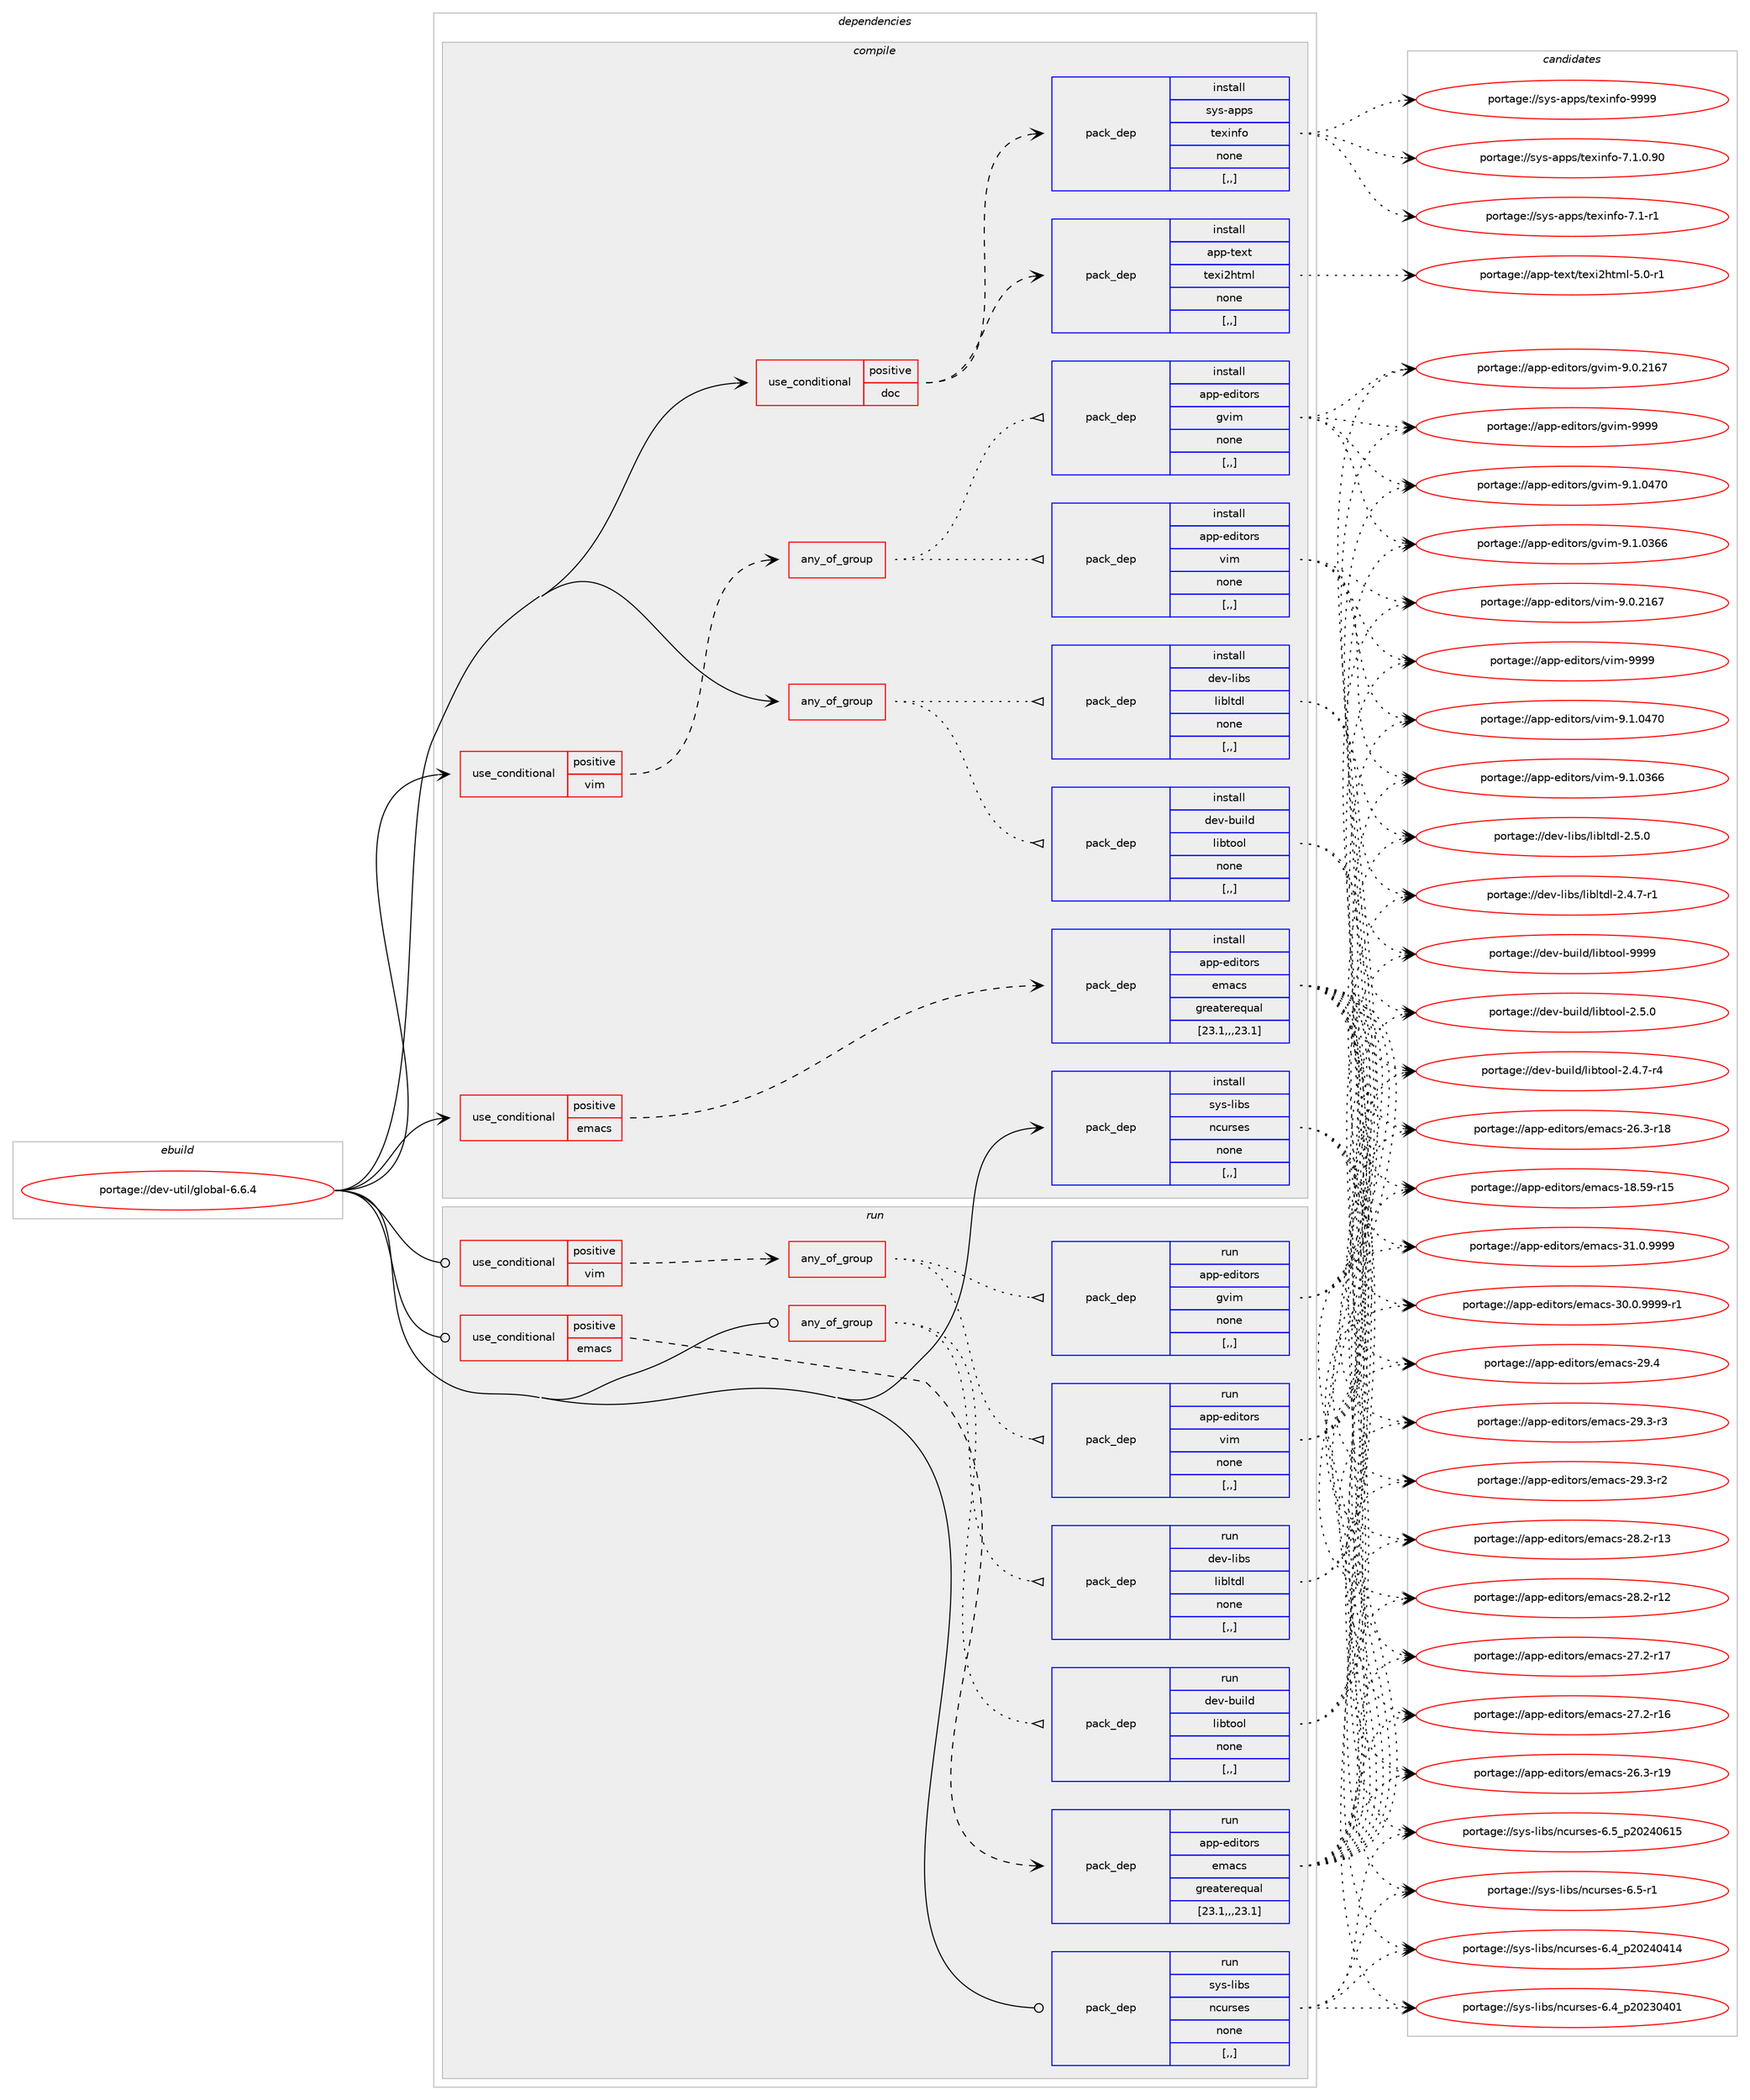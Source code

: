 digraph prolog {

# *************
# Graph options
# *************

newrank=true;
concentrate=true;
compound=true;
graph [rankdir=LR,fontname=Helvetica,fontsize=10,ranksep=1.5];#, ranksep=2.5, nodesep=0.2];
edge  [arrowhead=vee];
node  [fontname=Helvetica,fontsize=10];

# **********
# The ebuild
# **********

subgraph cluster_leftcol {
color=gray;
label=<<i>ebuild</i>>;
id [label="portage://dev-util/global-6.6.4", color=red, width=4, href="../dev-util/global-6.6.4.svg"];
}

# ****************
# The dependencies
# ****************

subgraph cluster_midcol {
color=gray;
label=<<i>dependencies</i>>;
subgraph cluster_compile {
fillcolor="#eeeeee";
style=filled;
label=<<i>compile</i>>;
subgraph any1255 {
dependency214647 [label=<<TABLE BORDER="0" CELLBORDER="1" CELLSPACING="0" CELLPADDING="4"><TR><TD CELLPADDING="10">any_of_group</TD></TR></TABLE>>, shape=none, color=red];subgraph pack152691 {
dependency214648 [label=<<TABLE BORDER="0" CELLBORDER="1" CELLSPACING="0" CELLPADDING="4" WIDTH="220"><TR><TD ROWSPAN="6" CELLPADDING="30">pack_dep</TD></TR><TR><TD WIDTH="110">install</TD></TR><TR><TD>dev-libs</TD></TR><TR><TD>libltdl</TD></TR><TR><TD>none</TD></TR><TR><TD>[,,]</TD></TR></TABLE>>, shape=none, color=blue];
}
dependency214647:e -> dependency214648:w [weight=20,style="dotted",arrowhead="oinv"];
subgraph pack152692 {
dependency214649 [label=<<TABLE BORDER="0" CELLBORDER="1" CELLSPACING="0" CELLPADDING="4" WIDTH="220"><TR><TD ROWSPAN="6" CELLPADDING="30">pack_dep</TD></TR><TR><TD WIDTH="110">install</TD></TR><TR><TD>dev-build</TD></TR><TR><TD>libtool</TD></TR><TR><TD>none</TD></TR><TR><TD>[,,]</TD></TR></TABLE>>, shape=none, color=blue];
}
dependency214647:e -> dependency214649:w [weight=20,style="dotted",arrowhead="oinv"];
}
id:e -> dependency214647:w [weight=20,style="solid",arrowhead="vee"];
subgraph cond60551 {
dependency214650 [label=<<TABLE BORDER="0" CELLBORDER="1" CELLSPACING="0" CELLPADDING="4"><TR><TD ROWSPAN="3" CELLPADDING="10">use_conditional</TD></TR><TR><TD>positive</TD></TR><TR><TD>doc</TD></TR></TABLE>>, shape=none, color=red];
subgraph pack152693 {
dependency214651 [label=<<TABLE BORDER="0" CELLBORDER="1" CELLSPACING="0" CELLPADDING="4" WIDTH="220"><TR><TD ROWSPAN="6" CELLPADDING="30">pack_dep</TD></TR><TR><TD WIDTH="110">install</TD></TR><TR><TD>app-text</TD></TR><TR><TD>texi2html</TD></TR><TR><TD>none</TD></TR><TR><TD>[,,]</TD></TR></TABLE>>, shape=none, color=blue];
}
dependency214650:e -> dependency214651:w [weight=20,style="dashed",arrowhead="vee"];
subgraph pack152694 {
dependency214652 [label=<<TABLE BORDER="0" CELLBORDER="1" CELLSPACING="0" CELLPADDING="4" WIDTH="220"><TR><TD ROWSPAN="6" CELLPADDING="30">pack_dep</TD></TR><TR><TD WIDTH="110">install</TD></TR><TR><TD>sys-apps</TD></TR><TR><TD>texinfo</TD></TR><TR><TD>none</TD></TR><TR><TD>[,,]</TD></TR></TABLE>>, shape=none, color=blue];
}
dependency214650:e -> dependency214652:w [weight=20,style="dashed",arrowhead="vee"];
}
id:e -> dependency214650:w [weight=20,style="solid",arrowhead="vee"];
subgraph cond60552 {
dependency214653 [label=<<TABLE BORDER="0" CELLBORDER="1" CELLSPACING="0" CELLPADDING="4"><TR><TD ROWSPAN="3" CELLPADDING="10">use_conditional</TD></TR><TR><TD>positive</TD></TR><TR><TD>emacs</TD></TR></TABLE>>, shape=none, color=red];
subgraph pack152695 {
dependency214654 [label=<<TABLE BORDER="0" CELLBORDER="1" CELLSPACING="0" CELLPADDING="4" WIDTH="220"><TR><TD ROWSPAN="6" CELLPADDING="30">pack_dep</TD></TR><TR><TD WIDTH="110">install</TD></TR><TR><TD>app-editors</TD></TR><TR><TD>emacs</TD></TR><TR><TD>greaterequal</TD></TR><TR><TD>[23.1,,,23.1]</TD></TR></TABLE>>, shape=none, color=blue];
}
dependency214653:e -> dependency214654:w [weight=20,style="dashed",arrowhead="vee"];
}
id:e -> dependency214653:w [weight=20,style="solid",arrowhead="vee"];
subgraph cond60553 {
dependency214655 [label=<<TABLE BORDER="0" CELLBORDER="1" CELLSPACING="0" CELLPADDING="4"><TR><TD ROWSPAN="3" CELLPADDING="10">use_conditional</TD></TR><TR><TD>positive</TD></TR><TR><TD>vim</TD></TR></TABLE>>, shape=none, color=red];
subgraph any1256 {
dependency214656 [label=<<TABLE BORDER="0" CELLBORDER="1" CELLSPACING="0" CELLPADDING="4"><TR><TD CELLPADDING="10">any_of_group</TD></TR></TABLE>>, shape=none, color=red];subgraph pack152696 {
dependency214657 [label=<<TABLE BORDER="0" CELLBORDER="1" CELLSPACING="0" CELLPADDING="4" WIDTH="220"><TR><TD ROWSPAN="6" CELLPADDING="30">pack_dep</TD></TR><TR><TD WIDTH="110">install</TD></TR><TR><TD>app-editors</TD></TR><TR><TD>vim</TD></TR><TR><TD>none</TD></TR><TR><TD>[,,]</TD></TR></TABLE>>, shape=none, color=blue];
}
dependency214656:e -> dependency214657:w [weight=20,style="dotted",arrowhead="oinv"];
subgraph pack152697 {
dependency214658 [label=<<TABLE BORDER="0" CELLBORDER="1" CELLSPACING="0" CELLPADDING="4" WIDTH="220"><TR><TD ROWSPAN="6" CELLPADDING="30">pack_dep</TD></TR><TR><TD WIDTH="110">install</TD></TR><TR><TD>app-editors</TD></TR><TR><TD>gvim</TD></TR><TR><TD>none</TD></TR><TR><TD>[,,]</TD></TR></TABLE>>, shape=none, color=blue];
}
dependency214656:e -> dependency214658:w [weight=20,style="dotted",arrowhead="oinv"];
}
dependency214655:e -> dependency214656:w [weight=20,style="dashed",arrowhead="vee"];
}
id:e -> dependency214655:w [weight=20,style="solid",arrowhead="vee"];
subgraph pack152698 {
dependency214659 [label=<<TABLE BORDER="0" CELLBORDER="1" CELLSPACING="0" CELLPADDING="4" WIDTH="220"><TR><TD ROWSPAN="6" CELLPADDING="30">pack_dep</TD></TR><TR><TD WIDTH="110">install</TD></TR><TR><TD>sys-libs</TD></TR><TR><TD>ncurses</TD></TR><TR><TD>none</TD></TR><TR><TD>[,,]</TD></TR></TABLE>>, shape=none, color=blue];
}
id:e -> dependency214659:w [weight=20,style="solid",arrowhead="vee"];
}
subgraph cluster_compileandrun {
fillcolor="#eeeeee";
style=filled;
label=<<i>compile and run</i>>;
}
subgraph cluster_run {
fillcolor="#eeeeee";
style=filled;
label=<<i>run</i>>;
subgraph any1257 {
dependency214660 [label=<<TABLE BORDER="0" CELLBORDER="1" CELLSPACING="0" CELLPADDING="4"><TR><TD CELLPADDING="10">any_of_group</TD></TR></TABLE>>, shape=none, color=red];subgraph pack152699 {
dependency214661 [label=<<TABLE BORDER="0" CELLBORDER="1" CELLSPACING="0" CELLPADDING="4" WIDTH="220"><TR><TD ROWSPAN="6" CELLPADDING="30">pack_dep</TD></TR><TR><TD WIDTH="110">run</TD></TR><TR><TD>dev-libs</TD></TR><TR><TD>libltdl</TD></TR><TR><TD>none</TD></TR><TR><TD>[,,]</TD></TR></TABLE>>, shape=none, color=blue];
}
dependency214660:e -> dependency214661:w [weight=20,style="dotted",arrowhead="oinv"];
subgraph pack152700 {
dependency214662 [label=<<TABLE BORDER="0" CELLBORDER="1" CELLSPACING="0" CELLPADDING="4" WIDTH="220"><TR><TD ROWSPAN="6" CELLPADDING="30">pack_dep</TD></TR><TR><TD WIDTH="110">run</TD></TR><TR><TD>dev-build</TD></TR><TR><TD>libtool</TD></TR><TR><TD>none</TD></TR><TR><TD>[,,]</TD></TR></TABLE>>, shape=none, color=blue];
}
dependency214660:e -> dependency214662:w [weight=20,style="dotted",arrowhead="oinv"];
}
id:e -> dependency214660:w [weight=20,style="solid",arrowhead="odot"];
subgraph cond60554 {
dependency214663 [label=<<TABLE BORDER="0" CELLBORDER="1" CELLSPACING="0" CELLPADDING="4"><TR><TD ROWSPAN="3" CELLPADDING="10">use_conditional</TD></TR><TR><TD>positive</TD></TR><TR><TD>emacs</TD></TR></TABLE>>, shape=none, color=red];
subgraph pack152701 {
dependency214664 [label=<<TABLE BORDER="0" CELLBORDER="1" CELLSPACING="0" CELLPADDING="4" WIDTH="220"><TR><TD ROWSPAN="6" CELLPADDING="30">pack_dep</TD></TR><TR><TD WIDTH="110">run</TD></TR><TR><TD>app-editors</TD></TR><TR><TD>emacs</TD></TR><TR><TD>greaterequal</TD></TR><TR><TD>[23.1,,,23.1]</TD></TR></TABLE>>, shape=none, color=blue];
}
dependency214663:e -> dependency214664:w [weight=20,style="dashed",arrowhead="vee"];
}
id:e -> dependency214663:w [weight=20,style="solid",arrowhead="odot"];
subgraph cond60555 {
dependency214665 [label=<<TABLE BORDER="0" CELLBORDER="1" CELLSPACING="0" CELLPADDING="4"><TR><TD ROWSPAN="3" CELLPADDING="10">use_conditional</TD></TR><TR><TD>positive</TD></TR><TR><TD>vim</TD></TR></TABLE>>, shape=none, color=red];
subgraph any1258 {
dependency214666 [label=<<TABLE BORDER="0" CELLBORDER="1" CELLSPACING="0" CELLPADDING="4"><TR><TD CELLPADDING="10">any_of_group</TD></TR></TABLE>>, shape=none, color=red];subgraph pack152702 {
dependency214667 [label=<<TABLE BORDER="0" CELLBORDER="1" CELLSPACING="0" CELLPADDING="4" WIDTH="220"><TR><TD ROWSPAN="6" CELLPADDING="30">pack_dep</TD></TR><TR><TD WIDTH="110">run</TD></TR><TR><TD>app-editors</TD></TR><TR><TD>vim</TD></TR><TR><TD>none</TD></TR><TR><TD>[,,]</TD></TR></TABLE>>, shape=none, color=blue];
}
dependency214666:e -> dependency214667:w [weight=20,style="dotted",arrowhead="oinv"];
subgraph pack152703 {
dependency214668 [label=<<TABLE BORDER="0" CELLBORDER="1" CELLSPACING="0" CELLPADDING="4" WIDTH="220"><TR><TD ROWSPAN="6" CELLPADDING="30">pack_dep</TD></TR><TR><TD WIDTH="110">run</TD></TR><TR><TD>app-editors</TD></TR><TR><TD>gvim</TD></TR><TR><TD>none</TD></TR><TR><TD>[,,]</TD></TR></TABLE>>, shape=none, color=blue];
}
dependency214666:e -> dependency214668:w [weight=20,style="dotted",arrowhead="oinv"];
}
dependency214665:e -> dependency214666:w [weight=20,style="dashed",arrowhead="vee"];
}
id:e -> dependency214665:w [weight=20,style="solid",arrowhead="odot"];
subgraph pack152704 {
dependency214669 [label=<<TABLE BORDER="0" CELLBORDER="1" CELLSPACING="0" CELLPADDING="4" WIDTH="220"><TR><TD ROWSPAN="6" CELLPADDING="30">pack_dep</TD></TR><TR><TD WIDTH="110">run</TD></TR><TR><TD>sys-libs</TD></TR><TR><TD>ncurses</TD></TR><TR><TD>none</TD></TR><TR><TD>[,,]</TD></TR></TABLE>>, shape=none, color=blue];
}
id:e -> dependency214669:w [weight=20,style="solid",arrowhead="odot"];
}
}

# **************
# The candidates
# **************

subgraph cluster_choices {
rank=same;
color=gray;
label=<<i>candidates</i>>;

subgraph choice152691 {
color=black;
nodesep=1;
choice10010111845108105981154710810598108116100108455046534648 [label="portage://dev-libs/libltdl-2.5.0", color=red, width=4,href="../dev-libs/libltdl-2.5.0.svg"];
choice100101118451081059811547108105981081161001084550465246554511449 [label="portage://dev-libs/libltdl-2.4.7-r1", color=red, width=4,href="../dev-libs/libltdl-2.4.7-r1.svg"];
dependency214648:e -> choice10010111845108105981154710810598108116100108455046534648:w [style=dotted,weight="100"];
dependency214648:e -> choice100101118451081059811547108105981081161001084550465246554511449:w [style=dotted,weight="100"];
}
subgraph choice152692 {
color=black;
nodesep=1;
choice100101118459811710510810047108105981161111111084557575757 [label="portage://dev-build/libtool-9999", color=red, width=4,href="../dev-build/libtool-9999.svg"];
choice10010111845981171051081004710810598116111111108455046534648 [label="portage://dev-build/libtool-2.5.0", color=red, width=4,href="../dev-build/libtool-2.5.0.svg"];
choice100101118459811710510810047108105981161111111084550465246554511452 [label="portage://dev-build/libtool-2.4.7-r4", color=red, width=4,href="../dev-build/libtool-2.4.7-r4.svg"];
dependency214649:e -> choice100101118459811710510810047108105981161111111084557575757:w [style=dotted,weight="100"];
dependency214649:e -> choice10010111845981171051081004710810598116111111108455046534648:w [style=dotted,weight="100"];
dependency214649:e -> choice100101118459811710510810047108105981161111111084550465246554511452:w [style=dotted,weight="100"];
}
subgraph choice152693 {
color=black;
nodesep=1;
choice97112112451161011201164711610112010550104116109108455346484511449 [label="portage://app-text/texi2html-5.0-r1", color=red, width=4,href="../app-text/texi2html-5.0-r1.svg"];
dependency214651:e -> choice97112112451161011201164711610112010550104116109108455346484511449:w [style=dotted,weight="100"];
}
subgraph choice152694 {
color=black;
nodesep=1;
choice1151211154597112112115471161011201051101021114557575757 [label="portage://sys-apps/texinfo-9999", color=red, width=4,href="../sys-apps/texinfo-9999.svg"];
choice115121115459711211211547116101120105110102111455546494648465748 [label="portage://sys-apps/texinfo-7.1.0.90", color=red, width=4,href="../sys-apps/texinfo-7.1.0.90.svg"];
choice115121115459711211211547116101120105110102111455546494511449 [label="portage://sys-apps/texinfo-7.1-r1", color=red, width=4,href="../sys-apps/texinfo-7.1-r1.svg"];
dependency214652:e -> choice1151211154597112112115471161011201051101021114557575757:w [style=dotted,weight="100"];
dependency214652:e -> choice115121115459711211211547116101120105110102111455546494648465748:w [style=dotted,weight="100"];
dependency214652:e -> choice115121115459711211211547116101120105110102111455546494511449:w [style=dotted,weight="100"];
}
subgraph choice152695 {
color=black;
nodesep=1;
choice971121124510110010511611111411547101109979911545514946484657575757 [label="portage://app-editors/emacs-31.0.9999", color=red, width=4,href="../app-editors/emacs-31.0.9999.svg"];
choice9711211245101100105116111114115471011099799115455148464846575757574511449 [label="portage://app-editors/emacs-30.0.9999-r1", color=red, width=4,href="../app-editors/emacs-30.0.9999-r1.svg"];
choice97112112451011001051161111141154710110997991154550574652 [label="portage://app-editors/emacs-29.4", color=red, width=4,href="../app-editors/emacs-29.4.svg"];
choice971121124510110010511611111411547101109979911545505746514511451 [label="portage://app-editors/emacs-29.3-r3", color=red, width=4,href="../app-editors/emacs-29.3-r3.svg"];
choice971121124510110010511611111411547101109979911545505746514511450 [label="portage://app-editors/emacs-29.3-r2", color=red, width=4,href="../app-editors/emacs-29.3-r2.svg"];
choice97112112451011001051161111141154710110997991154550564650451144951 [label="portage://app-editors/emacs-28.2-r13", color=red, width=4,href="../app-editors/emacs-28.2-r13.svg"];
choice97112112451011001051161111141154710110997991154550564650451144950 [label="portage://app-editors/emacs-28.2-r12", color=red, width=4,href="../app-editors/emacs-28.2-r12.svg"];
choice97112112451011001051161111141154710110997991154550554650451144955 [label="portage://app-editors/emacs-27.2-r17", color=red, width=4,href="../app-editors/emacs-27.2-r17.svg"];
choice97112112451011001051161111141154710110997991154550554650451144954 [label="portage://app-editors/emacs-27.2-r16", color=red, width=4,href="../app-editors/emacs-27.2-r16.svg"];
choice97112112451011001051161111141154710110997991154550544651451144957 [label="portage://app-editors/emacs-26.3-r19", color=red, width=4,href="../app-editors/emacs-26.3-r19.svg"];
choice97112112451011001051161111141154710110997991154550544651451144956 [label="portage://app-editors/emacs-26.3-r18", color=red, width=4,href="../app-editors/emacs-26.3-r18.svg"];
choice9711211245101100105116111114115471011099799115454956465357451144953 [label="portage://app-editors/emacs-18.59-r15", color=red, width=4,href="../app-editors/emacs-18.59-r15.svg"];
dependency214654:e -> choice971121124510110010511611111411547101109979911545514946484657575757:w [style=dotted,weight="100"];
dependency214654:e -> choice9711211245101100105116111114115471011099799115455148464846575757574511449:w [style=dotted,weight="100"];
dependency214654:e -> choice97112112451011001051161111141154710110997991154550574652:w [style=dotted,weight="100"];
dependency214654:e -> choice971121124510110010511611111411547101109979911545505746514511451:w [style=dotted,weight="100"];
dependency214654:e -> choice971121124510110010511611111411547101109979911545505746514511450:w [style=dotted,weight="100"];
dependency214654:e -> choice97112112451011001051161111141154710110997991154550564650451144951:w [style=dotted,weight="100"];
dependency214654:e -> choice97112112451011001051161111141154710110997991154550564650451144950:w [style=dotted,weight="100"];
dependency214654:e -> choice97112112451011001051161111141154710110997991154550554650451144955:w [style=dotted,weight="100"];
dependency214654:e -> choice97112112451011001051161111141154710110997991154550554650451144954:w [style=dotted,weight="100"];
dependency214654:e -> choice97112112451011001051161111141154710110997991154550544651451144957:w [style=dotted,weight="100"];
dependency214654:e -> choice97112112451011001051161111141154710110997991154550544651451144956:w [style=dotted,weight="100"];
dependency214654:e -> choice9711211245101100105116111114115471011099799115454956465357451144953:w [style=dotted,weight="100"];
}
subgraph choice152696 {
color=black;
nodesep=1;
choice9711211245101100105116111114115471181051094557575757 [label="portage://app-editors/vim-9999", color=red, width=4,href="../app-editors/vim-9999.svg"];
choice971121124510110010511611111411547118105109455746494648525548 [label="portage://app-editors/vim-9.1.0470", color=red, width=4,href="../app-editors/vim-9.1.0470.svg"];
choice971121124510110010511611111411547118105109455746494648515454 [label="portage://app-editors/vim-9.1.0366", color=red, width=4,href="../app-editors/vim-9.1.0366.svg"];
choice971121124510110010511611111411547118105109455746484650495455 [label="portage://app-editors/vim-9.0.2167", color=red, width=4,href="../app-editors/vim-9.0.2167.svg"];
dependency214657:e -> choice9711211245101100105116111114115471181051094557575757:w [style=dotted,weight="100"];
dependency214657:e -> choice971121124510110010511611111411547118105109455746494648525548:w [style=dotted,weight="100"];
dependency214657:e -> choice971121124510110010511611111411547118105109455746494648515454:w [style=dotted,weight="100"];
dependency214657:e -> choice971121124510110010511611111411547118105109455746484650495455:w [style=dotted,weight="100"];
}
subgraph choice152697 {
color=black;
nodesep=1;
choice9711211245101100105116111114115471031181051094557575757 [label="portage://app-editors/gvim-9999", color=red, width=4,href="../app-editors/gvim-9999.svg"];
choice971121124510110010511611111411547103118105109455746494648525548 [label="portage://app-editors/gvim-9.1.0470", color=red, width=4,href="../app-editors/gvim-9.1.0470.svg"];
choice971121124510110010511611111411547103118105109455746494648515454 [label="portage://app-editors/gvim-9.1.0366", color=red, width=4,href="../app-editors/gvim-9.1.0366.svg"];
choice971121124510110010511611111411547103118105109455746484650495455 [label="portage://app-editors/gvim-9.0.2167", color=red, width=4,href="../app-editors/gvim-9.0.2167.svg"];
dependency214658:e -> choice9711211245101100105116111114115471031181051094557575757:w [style=dotted,weight="100"];
dependency214658:e -> choice971121124510110010511611111411547103118105109455746494648525548:w [style=dotted,weight="100"];
dependency214658:e -> choice971121124510110010511611111411547103118105109455746494648515454:w [style=dotted,weight="100"];
dependency214658:e -> choice971121124510110010511611111411547103118105109455746484650495455:w [style=dotted,weight="100"];
}
subgraph choice152698 {
color=black;
nodesep=1;
choice1151211154510810598115471109911711411510111545544653951125048505248544953 [label="portage://sys-libs/ncurses-6.5_p20240615", color=red, width=4,href="../sys-libs/ncurses-6.5_p20240615.svg"];
choice11512111545108105981154711099117114115101115455446534511449 [label="portage://sys-libs/ncurses-6.5-r1", color=red, width=4,href="../sys-libs/ncurses-6.5-r1.svg"];
choice1151211154510810598115471109911711411510111545544652951125048505248524952 [label="portage://sys-libs/ncurses-6.4_p20240414", color=red, width=4,href="../sys-libs/ncurses-6.4_p20240414.svg"];
choice1151211154510810598115471109911711411510111545544652951125048505148524849 [label="portage://sys-libs/ncurses-6.4_p20230401", color=red, width=4,href="../sys-libs/ncurses-6.4_p20230401.svg"];
dependency214659:e -> choice1151211154510810598115471109911711411510111545544653951125048505248544953:w [style=dotted,weight="100"];
dependency214659:e -> choice11512111545108105981154711099117114115101115455446534511449:w [style=dotted,weight="100"];
dependency214659:e -> choice1151211154510810598115471109911711411510111545544652951125048505248524952:w [style=dotted,weight="100"];
dependency214659:e -> choice1151211154510810598115471109911711411510111545544652951125048505148524849:w [style=dotted,weight="100"];
}
subgraph choice152699 {
color=black;
nodesep=1;
choice10010111845108105981154710810598108116100108455046534648 [label="portage://dev-libs/libltdl-2.5.0", color=red, width=4,href="../dev-libs/libltdl-2.5.0.svg"];
choice100101118451081059811547108105981081161001084550465246554511449 [label="portage://dev-libs/libltdl-2.4.7-r1", color=red, width=4,href="../dev-libs/libltdl-2.4.7-r1.svg"];
dependency214661:e -> choice10010111845108105981154710810598108116100108455046534648:w [style=dotted,weight="100"];
dependency214661:e -> choice100101118451081059811547108105981081161001084550465246554511449:w [style=dotted,weight="100"];
}
subgraph choice152700 {
color=black;
nodesep=1;
choice100101118459811710510810047108105981161111111084557575757 [label="portage://dev-build/libtool-9999", color=red, width=4,href="../dev-build/libtool-9999.svg"];
choice10010111845981171051081004710810598116111111108455046534648 [label="portage://dev-build/libtool-2.5.0", color=red, width=4,href="../dev-build/libtool-2.5.0.svg"];
choice100101118459811710510810047108105981161111111084550465246554511452 [label="portage://dev-build/libtool-2.4.7-r4", color=red, width=4,href="../dev-build/libtool-2.4.7-r4.svg"];
dependency214662:e -> choice100101118459811710510810047108105981161111111084557575757:w [style=dotted,weight="100"];
dependency214662:e -> choice10010111845981171051081004710810598116111111108455046534648:w [style=dotted,weight="100"];
dependency214662:e -> choice100101118459811710510810047108105981161111111084550465246554511452:w [style=dotted,weight="100"];
}
subgraph choice152701 {
color=black;
nodesep=1;
choice971121124510110010511611111411547101109979911545514946484657575757 [label="portage://app-editors/emacs-31.0.9999", color=red, width=4,href="../app-editors/emacs-31.0.9999.svg"];
choice9711211245101100105116111114115471011099799115455148464846575757574511449 [label="portage://app-editors/emacs-30.0.9999-r1", color=red, width=4,href="../app-editors/emacs-30.0.9999-r1.svg"];
choice97112112451011001051161111141154710110997991154550574652 [label="portage://app-editors/emacs-29.4", color=red, width=4,href="../app-editors/emacs-29.4.svg"];
choice971121124510110010511611111411547101109979911545505746514511451 [label="portage://app-editors/emacs-29.3-r3", color=red, width=4,href="../app-editors/emacs-29.3-r3.svg"];
choice971121124510110010511611111411547101109979911545505746514511450 [label="portage://app-editors/emacs-29.3-r2", color=red, width=4,href="../app-editors/emacs-29.3-r2.svg"];
choice97112112451011001051161111141154710110997991154550564650451144951 [label="portage://app-editors/emacs-28.2-r13", color=red, width=4,href="../app-editors/emacs-28.2-r13.svg"];
choice97112112451011001051161111141154710110997991154550564650451144950 [label="portage://app-editors/emacs-28.2-r12", color=red, width=4,href="../app-editors/emacs-28.2-r12.svg"];
choice97112112451011001051161111141154710110997991154550554650451144955 [label="portage://app-editors/emacs-27.2-r17", color=red, width=4,href="../app-editors/emacs-27.2-r17.svg"];
choice97112112451011001051161111141154710110997991154550554650451144954 [label="portage://app-editors/emacs-27.2-r16", color=red, width=4,href="../app-editors/emacs-27.2-r16.svg"];
choice97112112451011001051161111141154710110997991154550544651451144957 [label="portage://app-editors/emacs-26.3-r19", color=red, width=4,href="../app-editors/emacs-26.3-r19.svg"];
choice97112112451011001051161111141154710110997991154550544651451144956 [label="portage://app-editors/emacs-26.3-r18", color=red, width=4,href="../app-editors/emacs-26.3-r18.svg"];
choice9711211245101100105116111114115471011099799115454956465357451144953 [label="portage://app-editors/emacs-18.59-r15", color=red, width=4,href="../app-editors/emacs-18.59-r15.svg"];
dependency214664:e -> choice971121124510110010511611111411547101109979911545514946484657575757:w [style=dotted,weight="100"];
dependency214664:e -> choice9711211245101100105116111114115471011099799115455148464846575757574511449:w [style=dotted,weight="100"];
dependency214664:e -> choice97112112451011001051161111141154710110997991154550574652:w [style=dotted,weight="100"];
dependency214664:e -> choice971121124510110010511611111411547101109979911545505746514511451:w [style=dotted,weight="100"];
dependency214664:e -> choice971121124510110010511611111411547101109979911545505746514511450:w [style=dotted,weight="100"];
dependency214664:e -> choice97112112451011001051161111141154710110997991154550564650451144951:w [style=dotted,weight="100"];
dependency214664:e -> choice97112112451011001051161111141154710110997991154550564650451144950:w [style=dotted,weight="100"];
dependency214664:e -> choice97112112451011001051161111141154710110997991154550554650451144955:w [style=dotted,weight="100"];
dependency214664:e -> choice97112112451011001051161111141154710110997991154550554650451144954:w [style=dotted,weight="100"];
dependency214664:e -> choice97112112451011001051161111141154710110997991154550544651451144957:w [style=dotted,weight="100"];
dependency214664:e -> choice97112112451011001051161111141154710110997991154550544651451144956:w [style=dotted,weight="100"];
dependency214664:e -> choice9711211245101100105116111114115471011099799115454956465357451144953:w [style=dotted,weight="100"];
}
subgraph choice152702 {
color=black;
nodesep=1;
choice9711211245101100105116111114115471181051094557575757 [label="portage://app-editors/vim-9999", color=red, width=4,href="../app-editors/vim-9999.svg"];
choice971121124510110010511611111411547118105109455746494648525548 [label="portage://app-editors/vim-9.1.0470", color=red, width=4,href="../app-editors/vim-9.1.0470.svg"];
choice971121124510110010511611111411547118105109455746494648515454 [label="portage://app-editors/vim-9.1.0366", color=red, width=4,href="../app-editors/vim-9.1.0366.svg"];
choice971121124510110010511611111411547118105109455746484650495455 [label="portage://app-editors/vim-9.0.2167", color=red, width=4,href="../app-editors/vim-9.0.2167.svg"];
dependency214667:e -> choice9711211245101100105116111114115471181051094557575757:w [style=dotted,weight="100"];
dependency214667:e -> choice971121124510110010511611111411547118105109455746494648525548:w [style=dotted,weight="100"];
dependency214667:e -> choice971121124510110010511611111411547118105109455746494648515454:w [style=dotted,weight="100"];
dependency214667:e -> choice971121124510110010511611111411547118105109455746484650495455:w [style=dotted,weight="100"];
}
subgraph choice152703 {
color=black;
nodesep=1;
choice9711211245101100105116111114115471031181051094557575757 [label="portage://app-editors/gvim-9999", color=red, width=4,href="../app-editors/gvim-9999.svg"];
choice971121124510110010511611111411547103118105109455746494648525548 [label="portage://app-editors/gvim-9.1.0470", color=red, width=4,href="../app-editors/gvim-9.1.0470.svg"];
choice971121124510110010511611111411547103118105109455746494648515454 [label="portage://app-editors/gvim-9.1.0366", color=red, width=4,href="../app-editors/gvim-9.1.0366.svg"];
choice971121124510110010511611111411547103118105109455746484650495455 [label="portage://app-editors/gvim-9.0.2167", color=red, width=4,href="../app-editors/gvim-9.0.2167.svg"];
dependency214668:e -> choice9711211245101100105116111114115471031181051094557575757:w [style=dotted,weight="100"];
dependency214668:e -> choice971121124510110010511611111411547103118105109455746494648525548:w [style=dotted,weight="100"];
dependency214668:e -> choice971121124510110010511611111411547103118105109455746494648515454:w [style=dotted,weight="100"];
dependency214668:e -> choice971121124510110010511611111411547103118105109455746484650495455:w [style=dotted,weight="100"];
}
subgraph choice152704 {
color=black;
nodesep=1;
choice1151211154510810598115471109911711411510111545544653951125048505248544953 [label="portage://sys-libs/ncurses-6.5_p20240615", color=red, width=4,href="../sys-libs/ncurses-6.5_p20240615.svg"];
choice11512111545108105981154711099117114115101115455446534511449 [label="portage://sys-libs/ncurses-6.5-r1", color=red, width=4,href="../sys-libs/ncurses-6.5-r1.svg"];
choice1151211154510810598115471109911711411510111545544652951125048505248524952 [label="portage://sys-libs/ncurses-6.4_p20240414", color=red, width=4,href="../sys-libs/ncurses-6.4_p20240414.svg"];
choice1151211154510810598115471109911711411510111545544652951125048505148524849 [label="portage://sys-libs/ncurses-6.4_p20230401", color=red, width=4,href="../sys-libs/ncurses-6.4_p20230401.svg"];
dependency214669:e -> choice1151211154510810598115471109911711411510111545544653951125048505248544953:w [style=dotted,weight="100"];
dependency214669:e -> choice11512111545108105981154711099117114115101115455446534511449:w [style=dotted,weight="100"];
dependency214669:e -> choice1151211154510810598115471109911711411510111545544652951125048505248524952:w [style=dotted,weight="100"];
dependency214669:e -> choice1151211154510810598115471109911711411510111545544652951125048505148524849:w [style=dotted,weight="100"];
}
}

}
